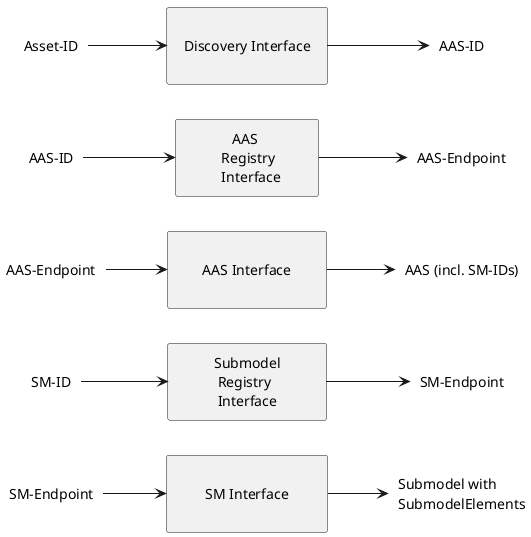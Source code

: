 @startuml
left to right direction

rectangle "\n  Discovery Interface  \n" as DI
rectangle "             AAS              \n          Registry\n          Interface" as AASRI
rectangle "\n       AAS Interface       \n" as AASI
rectangle "          Submodel          \n           Registry\n           Interface" as SMRI
rectangle "\n        SM Interface        \n" as SMI

label "Asset-ID" as asset_id_1
label "AAS-ID" as aas_id_1
label "AAS-Endpoint" as aas_endpoint_1
label "SM-ID" as sm_id_1
label "SM-Endpoint" as sm_endpoint_1

label "AAS-ID" as aas_id_2
label "AAS-Endpoint" as aas_endpoint_2
label "AAS (incl. SM-IDs)" as aas_2
label "SM-Endpoint" as sm_endpoint_2
label "Submodel with\nSubmodelElements" as sm_1

asset_id_1 --> DI
DI --> aas_id_2
aas_id_1 --> AASRI
AASRI --> aas_endpoint_2
aas_endpoint_1 --> AASI
AASI --> aas_2
sm_id_1 --> SMRI
SMRI --> sm_endpoint_2
sm_endpoint_1 --> SMI
SMI --> sm_1

DI -[hidden] AASRI
AASRI -[hidden] AASI
AASI -[hidden] SMRI
SMRI -[hidden] SMI

@enduml